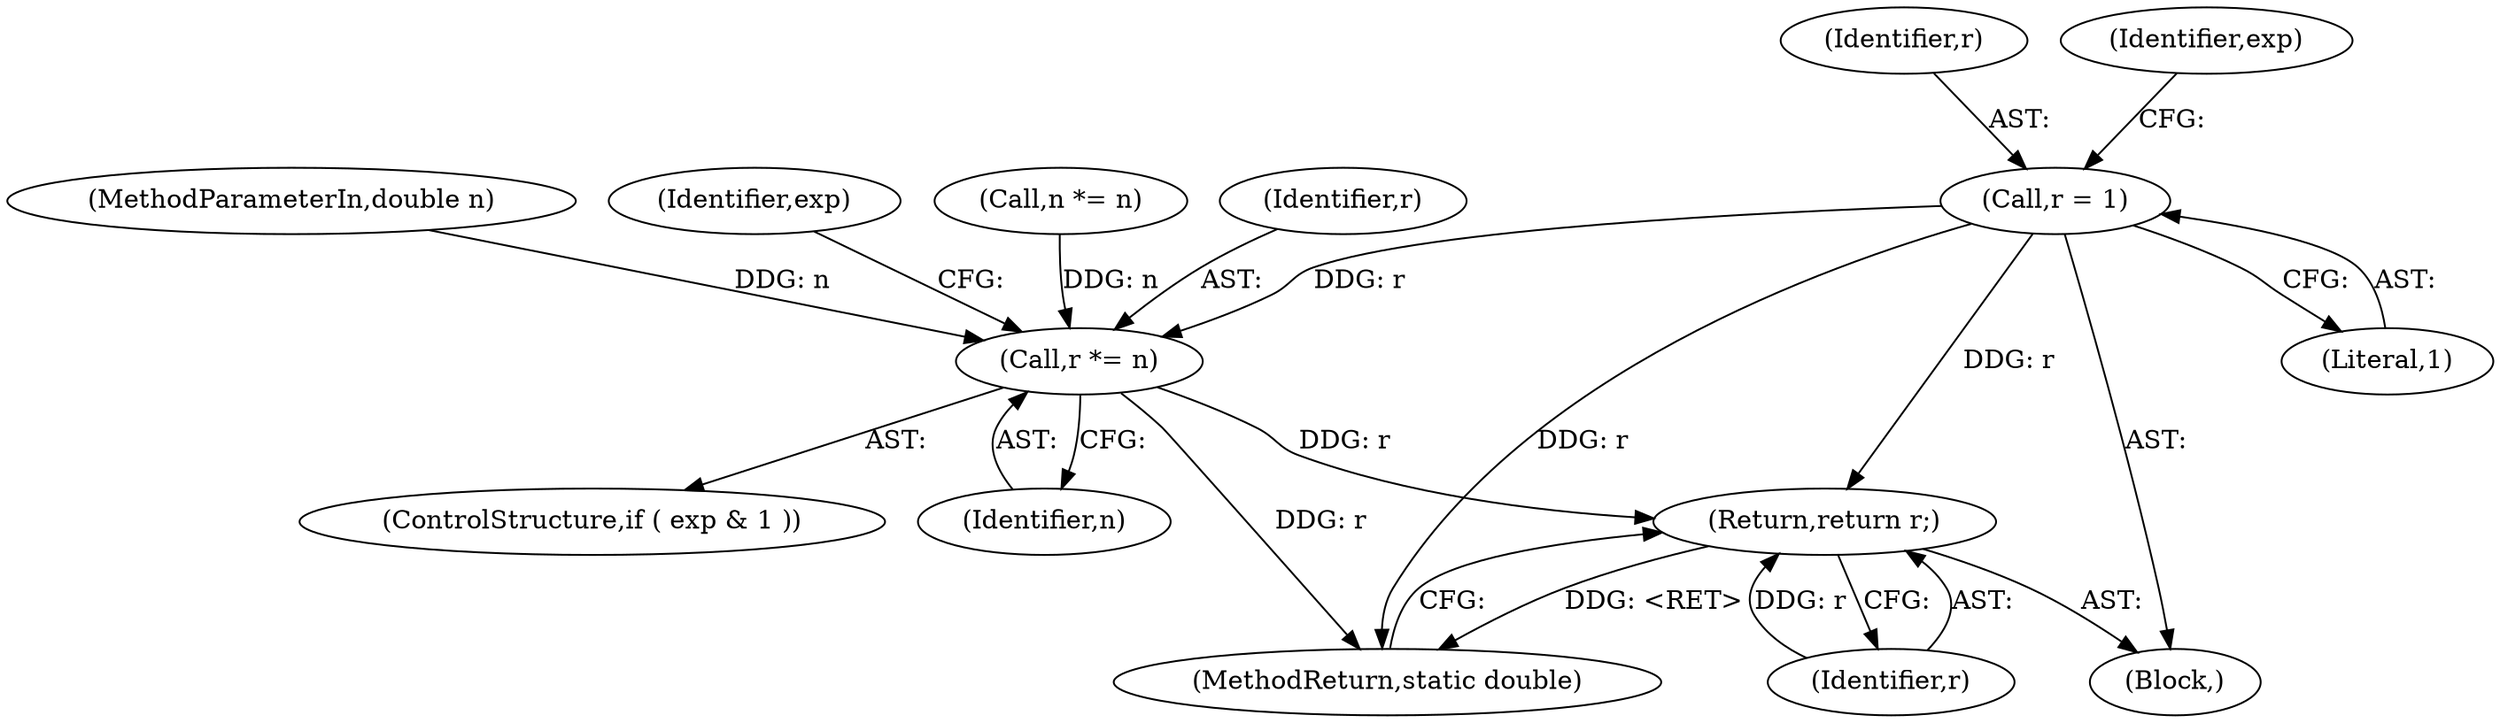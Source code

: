digraph "1_iperf_91f2fa59e8ed80dfbf400add0164ee0e508e412a_34@del" {
"1000116" [label="(Call,r = 1)"];
"1000128" [label="(Call,r *= n)"];
"1000137" [label="(Return,return r;)"];
"1000137" [label="(Return,return r;)"];
"1000101" [label="(MethodParameterIn,double n)"];
"1000117" [label="(Identifier,r)"];
"1000118" [label="(Literal,1)"];
"1000132" [label="(Identifier,exp)"];
"1000103" [label="(Block,)"];
"1000134" [label="(Call,n *= n)"];
"1000128" [label="(Call,r *= n)"];
"1000138" [label="(Identifier,r)"];
"1000121" [label="(Identifier,exp)"];
"1000139" [label="(MethodReturn,static double)"];
"1000130" [label="(Identifier,n)"];
"1000116" [label="(Call,r = 1)"];
"1000124" [label="(ControlStructure,if ( exp & 1 ))"];
"1000129" [label="(Identifier,r)"];
"1000116" -> "1000103"  [label="AST: "];
"1000116" -> "1000118"  [label="CFG: "];
"1000117" -> "1000116"  [label="AST: "];
"1000118" -> "1000116"  [label="AST: "];
"1000121" -> "1000116"  [label="CFG: "];
"1000116" -> "1000139"  [label="DDG: r"];
"1000116" -> "1000128"  [label="DDG: r"];
"1000116" -> "1000137"  [label="DDG: r"];
"1000128" -> "1000124"  [label="AST: "];
"1000128" -> "1000130"  [label="CFG: "];
"1000129" -> "1000128"  [label="AST: "];
"1000130" -> "1000128"  [label="AST: "];
"1000132" -> "1000128"  [label="CFG: "];
"1000128" -> "1000139"  [label="DDG: r"];
"1000134" -> "1000128"  [label="DDG: n"];
"1000101" -> "1000128"  [label="DDG: n"];
"1000128" -> "1000137"  [label="DDG: r"];
"1000137" -> "1000103"  [label="AST: "];
"1000137" -> "1000138"  [label="CFG: "];
"1000138" -> "1000137"  [label="AST: "];
"1000139" -> "1000137"  [label="CFG: "];
"1000137" -> "1000139"  [label="DDG: <RET>"];
"1000138" -> "1000137"  [label="DDG: r"];
}
